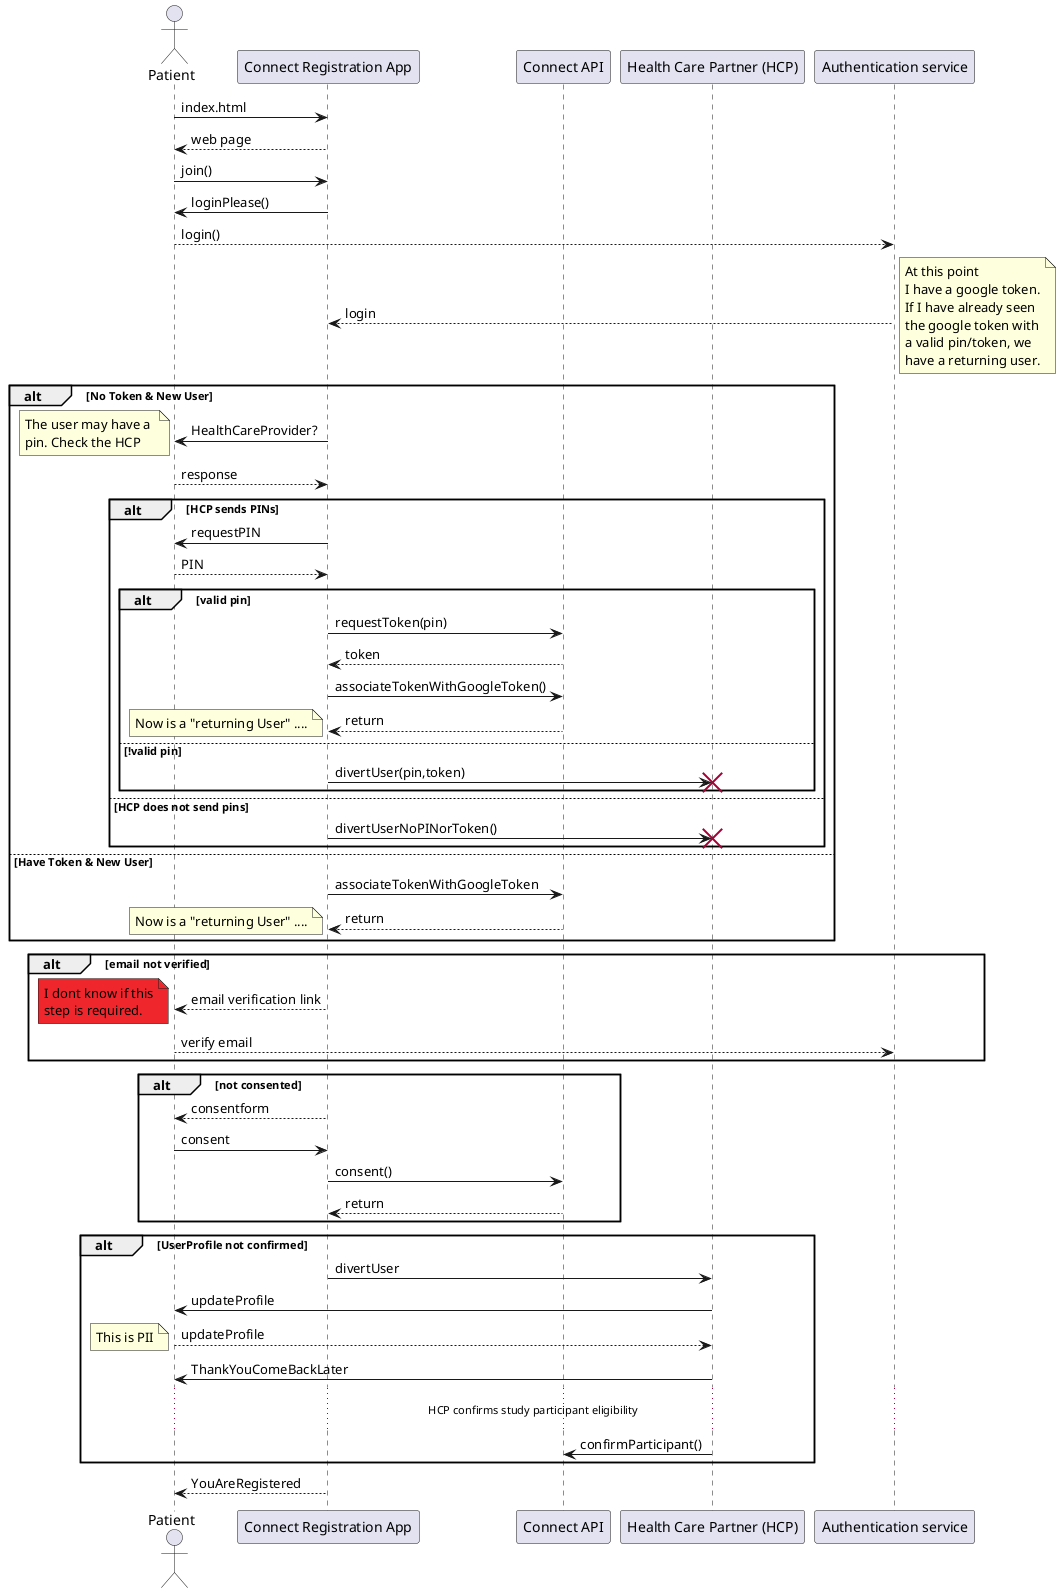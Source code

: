 @startuml
skinparam shadowing false
actor Patient as A
participant "Connect Registration App" as CA
participant "Connect API" as API
participant "Health Care Partner (HCP)" as HCP
participant "Authentication service" as AS

A ->CA: index.html
A <-- CA: web page
A ->CA: join()
CA -> A:  loginPlease()
A --> AS: login()
AS --> CA: login
  note right
    At this point
    I have a google token.
    If I have already seen
    the google token with
    a valid pin/token, we
    have a returning user.
  end note

alt No Token & New User
  CA -> A: HealthCareProvider?
  note left
    The user may have a 
    pin. Check the HCP
  end note

  A --> CA: response

  alt HCP sends PINs
    CA -> A: requestPIN
    A --> CA: PIN
    alt valid pin
    CA -> API: requestToken(pin)
    CA <-- API: token
    CA -> API: associateTokenWithGoogleToken()
    CA <-- API: return
    note left
        Now is a "returning User" ....
    end note
    
    else !valid pin
       CA -> HCP: divertUser(pin,token)
       destroy HCP
    end
    
  else HCP does not send pins
    CA -> HCP: divertUserNoPINorToken()
    destroy HCP
  end
else Have Token & New User
  CA -> API: associateTokenWithGoogleToken
  CA <-- API: return
  note left
      Now is a "returning User" ....
  end note
end

alt email not verified
  CA --> A: email verification link
  note left #f0262d
    I dont know if this
    step is required.
  end note

  A --> AS: verify email
end

alt not consented
  CA --> A: consentform
  A -> CA: consent
  CA -> API: consent()
  CA <-- API: return
end

alt UserProfile not confirmed
  CA -> HCP: divertUser
  HCP -> A: updateProfile
  A --> HCP: updateProfile
  note left
    This is PII
  end note
  HCP -> A:  ThankYouComeBackLater
  ...HCP confirms study participant eligibility ...
  HCP -> API: confirmParticipant()
end
CA --> A: YouAreRegistered


@enduml
